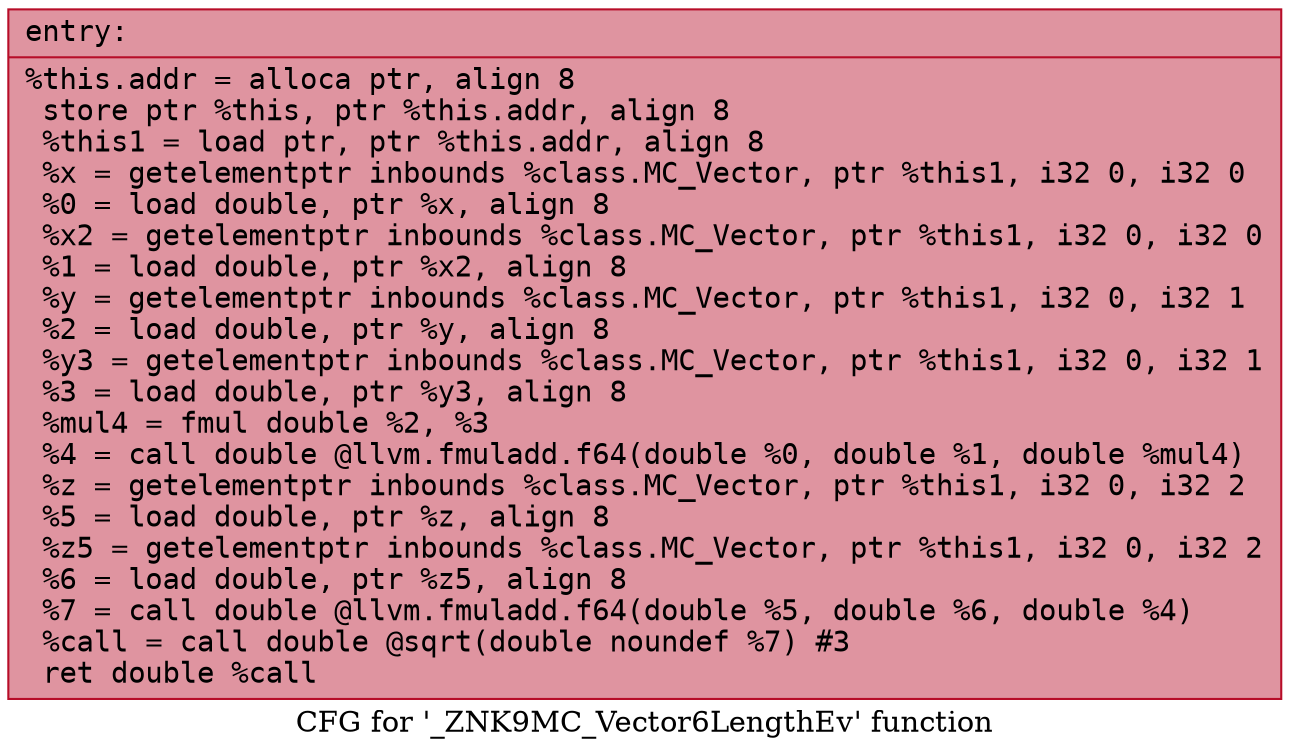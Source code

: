 digraph "CFG for '_ZNK9MC_Vector6LengthEv' function" {
	label="CFG for '_ZNK9MC_Vector6LengthEv' function";

	Node0x5579e71b7ba0 [shape=record,color="#b70d28ff", style=filled, fillcolor="#b70d2870" fontname="Courier",label="{entry:\l|  %this.addr = alloca ptr, align 8\l  store ptr %this, ptr %this.addr, align 8\l  %this1 = load ptr, ptr %this.addr, align 8\l  %x = getelementptr inbounds %class.MC_Vector, ptr %this1, i32 0, i32 0\l  %0 = load double, ptr %x, align 8\l  %x2 = getelementptr inbounds %class.MC_Vector, ptr %this1, i32 0, i32 0\l  %1 = load double, ptr %x2, align 8\l  %y = getelementptr inbounds %class.MC_Vector, ptr %this1, i32 0, i32 1\l  %2 = load double, ptr %y, align 8\l  %y3 = getelementptr inbounds %class.MC_Vector, ptr %this1, i32 0, i32 1\l  %3 = load double, ptr %y3, align 8\l  %mul4 = fmul double %2, %3\l  %4 = call double @llvm.fmuladd.f64(double %0, double %1, double %mul4)\l  %z = getelementptr inbounds %class.MC_Vector, ptr %this1, i32 0, i32 2\l  %5 = load double, ptr %z, align 8\l  %z5 = getelementptr inbounds %class.MC_Vector, ptr %this1, i32 0, i32 2\l  %6 = load double, ptr %z5, align 8\l  %7 = call double @llvm.fmuladd.f64(double %5, double %6, double %4)\l  %call = call double @sqrt(double noundef %7) #3\l  ret double %call\l}"];
}
